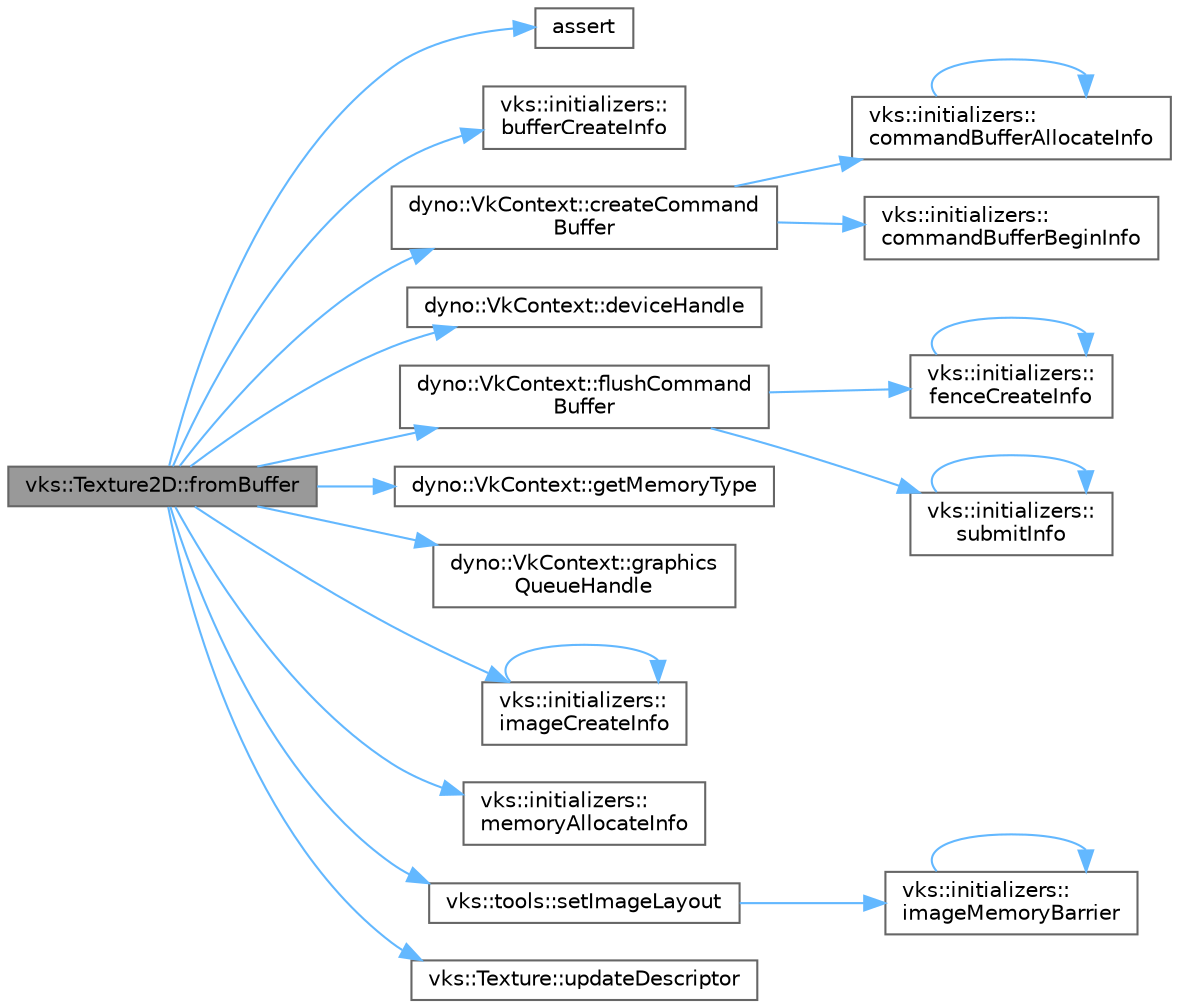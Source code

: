 digraph "vks::Texture2D::fromBuffer"
{
 // LATEX_PDF_SIZE
  bgcolor="transparent";
  edge [fontname=Helvetica,fontsize=10,labelfontname=Helvetica,labelfontsize=10];
  node [fontname=Helvetica,fontsize=10,shape=box,height=0.2,width=0.4];
  rankdir="LR";
  Node1 [id="Node000001",label="vks::Texture2D::fromBuffer",height=0.2,width=0.4,color="gray40", fillcolor="grey60", style="filled", fontcolor="black",tooltip=" "];
  Node1 -> Node2 [id="edge1_Node000001_Node000002",color="steelblue1",style="solid",tooltip=" "];
  Node2 [id="Node000002",label="assert",height=0.2,width=0.4,color="grey40", fillcolor="white", style="filled",URL="$_vulkan_swap_chain_8cpp.html#a21b5a77bb7dd2ff2a93f6c086da96d46",tooltip=" "];
  Node1 -> Node3 [id="edge2_Node000001_Node000003",color="steelblue1",style="solid",tooltip=" "];
  Node3 [id="Node000003",label="vks::initializers::\lbufferCreateInfo",height=0.2,width=0.4,color="grey40", fillcolor="white", style="filled",URL="$namespacevks_1_1initializers.html#add6323753fce6b02303f50317d7daf0c",tooltip=" "];
  Node1 -> Node4 [id="edge3_Node000001_Node000004",color="steelblue1",style="solid",tooltip=" "];
  Node4 [id="Node000004",label="dyno::VkContext::createCommand\lBuffer",height=0.2,width=0.4,color="grey40", fillcolor="white", style="filled",URL="$classdyno_1_1_vk_context.html#a4614d8aa521f10227d44141087f0303e",tooltip=" "];
  Node4 -> Node5 [id="edge4_Node000004_Node000005",color="steelblue1",style="solid",tooltip=" "];
  Node5 [id="Node000005",label="vks::initializers::\lcommandBufferAllocateInfo",height=0.2,width=0.4,color="grey40", fillcolor="white", style="filled",URL="$namespacevks_1_1initializers.html#a56e8b0b74504c6870b752df0ec9052be",tooltip=" "];
  Node5 -> Node5 [id="edge5_Node000005_Node000005",color="steelblue1",style="solid",tooltip=" "];
  Node4 -> Node6 [id="edge6_Node000004_Node000006",color="steelblue1",style="solid",tooltip=" "];
  Node6 [id="Node000006",label="vks::initializers::\lcommandBufferBeginInfo",height=0.2,width=0.4,color="grey40", fillcolor="white", style="filled",URL="$namespacevks_1_1initializers.html#ab43b98c7cf767b67fd3501fedb4a8348",tooltip=" "];
  Node1 -> Node7 [id="edge7_Node000001_Node000007",color="steelblue1",style="solid",tooltip=" "];
  Node7 [id="Node000007",label="dyno::VkContext::deviceHandle",height=0.2,width=0.4,color="grey40", fillcolor="white", style="filled",URL="$classdyno_1_1_vk_context.html#af9eb048735ab3316470619f9bf0d4acf",tooltip=" "];
  Node1 -> Node8 [id="edge8_Node000001_Node000008",color="steelblue1",style="solid",tooltip=" "];
  Node8 [id="Node000008",label="dyno::VkContext::flushCommand\lBuffer",height=0.2,width=0.4,color="grey40", fillcolor="white", style="filled",URL="$classdyno_1_1_vk_context.html#a39316064ab15d3d465bd13a5637f43e0",tooltip=" "];
  Node8 -> Node9 [id="edge9_Node000008_Node000009",color="steelblue1",style="solid",tooltip=" "];
  Node9 [id="Node000009",label="vks::initializers::\lfenceCreateInfo",height=0.2,width=0.4,color="grey40", fillcolor="white", style="filled",URL="$namespacevks_1_1initializers.html#a8f324a3a5be6b9e9b8111f72dacf2a45",tooltip=" "];
  Node9 -> Node9 [id="edge10_Node000009_Node000009",color="steelblue1",style="solid",tooltip=" "];
  Node8 -> Node10 [id="edge11_Node000008_Node000010",color="steelblue1",style="solid",tooltip=" "];
  Node10 [id="Node000010",label="vks::initializers::\lsubmitInfo",height=0.2,width=0.4,color="grey40", fillcolor="white", style="filled",URL="$namespacevks_1_1initializers.html#ae769e7c8d84108ff45a861482b0322ab",tooltip=" "];
  Node10 -> Node10 [id="edge12_Node000010_Node000010",color="steelblue1",style="solid",tooltip=" "];
  Node1 -> Node11 [id="edge13_Node000001_Node000011",color="steelblue1",style="solid",tooltip=" "];
  Node11 [id="Node000011",label="dyno::VkContext::getMemoryType",height=0.2,width=0.4,color="grey40", fillcolor="white", style="filled",URL="$classdyno_1_1_vk_context.html#a780dfd9266a8aadab0d3ea38d0750509",tooltip=" "];
  Node1 -> Node12 [id="edge14_Node000001_Node000012",color="steelblue1",style="solid",tooltip=" "];
  Node12 [id="Node000012",label="dyno::VkContext::graphics\lQueueHandle",height=0.2,width=0.4,color="grey40", fillcolor="white", style="filled",URL="$classdyno_1_1_vk_context.html#ad6404255ba055cbe9873651fffb4266e",tooltip=" "];
  Node1 -> Node13 [id="edge15_Node000001_Node000013",color="steelblue1",style="solid",tooltip=" "];
  Node13 [id="Node000013",label="vks::initializers::\limageCreateInfo",height=0.2,width=0.4,color="grey40", fillcolor="white", style="filled",URL="$namespacevks_1_1initializers.html#ab4c7633b1da4a97eb772f6f9ce7a934c",tooltip=" "];
  Node13 -> Node13 [id="edge16_Node000013_Node000013",color="steelblue1",style="solid",tooltip=" "];
  Node1 -> Node14 [id="edge17_Node000001_Node000014",color="steelblue1",style="solid",tooltip=" "];
  Node14 [id="Node000014",label="vks::initializers::\lmemoryAllocateInfo",height=0.2,width=0.4,color="grey40", fillcolor="white", style="filled",URL="$namespacevks_1_1initializers.html#ab2b2acd3e66b782c756f8fe322dd3e72",tooltip=" "];
  Node1 -> Node15 [id="edge18_Node000001_Node000015",color="steelblue1",style="solid",tooltip=" "];
  Node15 [id="Node000015",label="vks::tools::setImageLayout",height=0.2,width=0.4,color="grey40", fillcolor="white", style="filled",URL="$namespacevks_1_1tools.html#a0f31a639c1b6b19ae992db88bf759c4d",tooltip=" "];
  Node15 -> Node16 [id="edge19_Node000015_Node000016",color="steelblue1",style="solid",tooltip=" "];
  Node16 [id="Node000016",label="vks::initializers::\limageMemoryBarrier",height=0.2,width=0.4,color="grey40", fillcolor="white", style="filled",URL="$namespacevks_1_1initializers.html#a656c3a342fadefe19ddd795228856dfa",tooltip="Initialize an image memory barrier with no image transfer ownership."];
  Node16 -> Node16 [id="edge20_Node000016_Node000016",color="steelblue1",style="solid",tooltip=" "];
  Node1 -> Node17 [id="edge21_Node000001_Node000017",color="steelblue1",style="solid",tooltip=" "];
  Node17 [id="Node000017",label="vks::Texture::updateDescriptor",height=0.2,width=0.4,color="grey40", fillcolor="white", style="filled",URL="$classvks_1_1_texture.html#ac7fa7b96f8be7ee89a55a95a4116fc1b",tooltip=" "];
}
